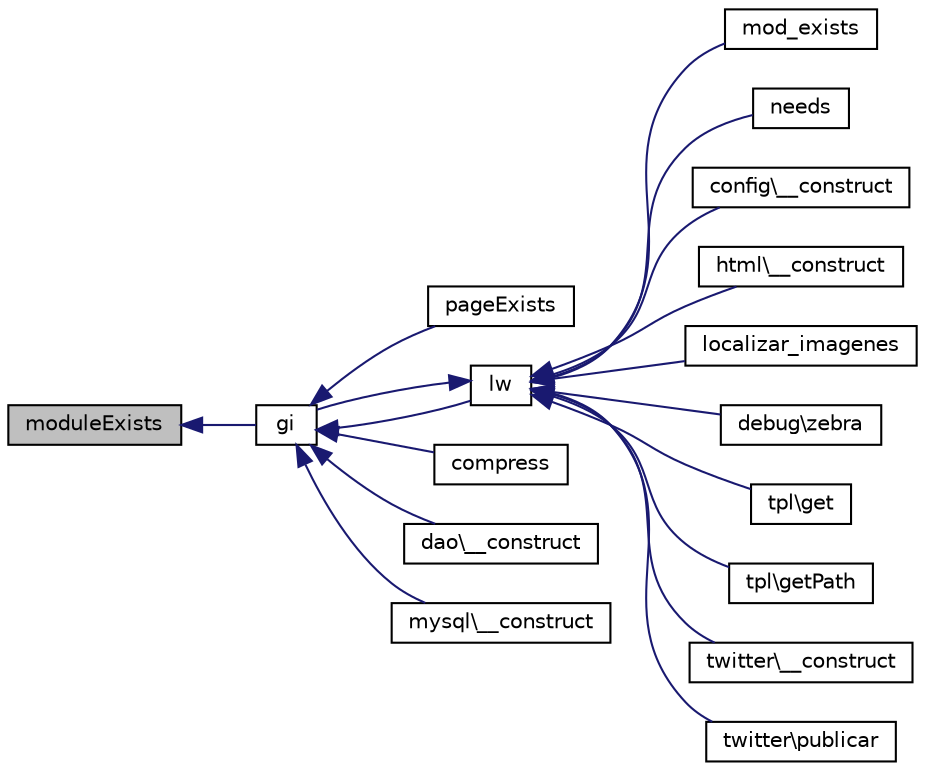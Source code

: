 digraph "moduleExists"
{
  edge [fontname="Helvetica",fontsize="10",labelfontname="Helvetica",labelfontsize="10"];
  node [fontname="Helvetica",fontsize="10",shape=record];
  rankdir="LR";
  Node1 [label="moduleExists",height=0.2,width=0.4,color="black", fillcolor="grey75", style="filled" fontcolor="black"];
  Node1 -> Node2 [dir="back",color="midnightblue",fontsize="10",style="solid",fontname="Helvetica"];
  Node2 [label="gi",height=0.2,width=0.4,color="black", fillcolor="white", style="filled",URL="$d1/de5/classlw.html#a2a82141a13e0594d6ebd540801a927b7"];
  Node2 -> Node3 [dir="back",color="midnightblue",fontsize="10",style="solid",fontname="Helvetica"];
  Node3 [label="pageExists",height=0.2,width=0.4,color="black", fillcolor="white", style="filled",URL="$d1/de5/classlw.html#a373d0d56d75bed4f27708430d94c1895"];
  Node2 -> Node4 [dir="back",color="midnightblue",fontsize="10",style="solid",fontname="Helvetica"];
  Node4 [label="lw",height=0.2,width=0.4,color="black", fillcolor="white", style="filled",URL="$df/dfd/core_2leafwork_8php.html#a471b391fa50a15b9d3e9d63d0a3dac27"];
  Node4 -> Node2 [dir="back",color="midnightblue",fontsize="10",style="solid",fontname="Helvetica"];
  Node4 -> Node5 [dir="back",color="midnightblue",fontsize="10",style="solid",fontname="Helvetica"];
  Node5 [label="mod_exists",height=0.2,width=0.4,color="black", fillcolor="white", style="filled",URL="$d1/de5/classlw.html#aba61508ddf1137390531f5df811276a4"];
  Node4 -> Node6 [dir="back",color="midnightblue",fontsize="10",style="solid",fontname="Helvetica"];
  Node6 [label="needs",height=0.2,width=0.4,color="black", fillcolor="white", style="filled",URL="$df/dfd/core_2leafwork_8php.html#adcaf2d4b67f681ea3e30f0dc753ffc3d"];
  Node4 -> Node7 [dir="back",color="midnightblue",fontsize="10",style="solid",fontname="Helvetica"];
  Node7 [label="config\\__construct",height=0.2,width=0.4,color="black", fillcolor="white", style="filled",URL="$dc/dd1/classconfig.html#a095c5d389db211932136b53f25f39685"];
  Node4 -> Node8 [dir="back",color="midnightblue",fontsize="10",style="solid",fontname="Helvetica"];
  Node8 [label="html\\__construct",height=0.2,width=0.4,color="black", fillcolor="white", style="filled",URL="$d9/d2a/classhtml.html#a095c5d389db211932136b53f25f39685"];
  Node4 -> Node9 [dir="back",color="midnightblue",fontsize="10",style="solid",fontname="Helvetica"];
  Node9 [label="localizar_imagenes",height=0.2,width=0.4,color="black", fillcolor="white", style="filled",URL="$d7/dfb/css__compressor_8php.html#a038ed1c66ff65337c153d206e6258fe8"];
  Node4 -> Node10 [dir="back",color="midnightblue",fontsize="10",style="solid",fontname="Helvetica"];
  Node10 [label="debug\\zebra",height=0.2,width=0.4,color="black", fillcolor="white", style="filled",URL="$d4/d16/classdebug.html#a6472998e0c4b13f59a2b00473032dc15"];
  Node4 -> Node11 [dir="back",color="midnightblue",fontsize="10",style="solid",fontname="Helvetica"];
  Node11 [label="tpl\\get",height=0.2,width=0.4,color="black", fillcolor="white", style="filled",URL="$dc/d1b/classtpl.html#aa894a674f303f1f4d88d86b3e2dae068"];
  Node4 -> Node12 [dir="back",color="midnightblue",fontsize="10",style="solid",fontname="Helvetica"];
  Node12 [label="tpl\\getPath",height=0.2,width=0.4,color="black", fillcolor="white", style="filled",URL="$dc/d1b/classtpl.html#a30c5c67b2bf8e2e2ccc7e361faa20afe"];
  Node4 -> Node13 [dir="back",color="midnightblue",fontsize="10",style="solid",fontname="Helvetica"];
  Node13 [label="twitter\\__construct",height=0.2,width=0.4,color="black", fillcolor="white", style="filled",URL="$db/d38/classtwitter.html#a095c5d389db211932136b53f25f39685"];
  Node4 -> Node14 [dir="back",color="midnightblue",fontsize="10",style="solid",fontname="Helvetica"];
  Node14 [label="twitter\\publicar",height=0.2,width=0.4,color="black", fillcolor="white", style="filled",URL="$db/d38/classtwitter.html#a03152964b365754fcf7e76902762da37"];
  Node2 -> Node15 [dir="back",color="midnightblue",fontsize="10",style="solid",fontname="Helvetica"];
  Node15 [label="compress",height=0.2,width=0.4,color="black", fillcolor="white", style="filled",URL="$d7/dfb/css__compressor_8php.html#aa258b37cddeda5e6637303fe9acd0604"];
  Node2 -> Node16 [dir="back",color="midnightblue",fontsize="10",style="solid",fontname="Helvetica"];
  Node16 [label="dao\\__construct",height=0.2,width=0.4,color="black", fillcolor="white", style="filled",URL="$d9/d70/classdao.html#a095c5d389db211932136b53f25f39685"];
  Node2 -> Node17 [dir="back",color="midnightblue",fontsize="10",style="solid",fontname="Helvetica"];
  Node17 [label="mysql\\__construct",height=0.2,width=0.4,color="black", fillcolor="white", style="filled",URL="$dd/d55/classmysql.html#a095c5d389db211932136b53f25f39685"];
}

